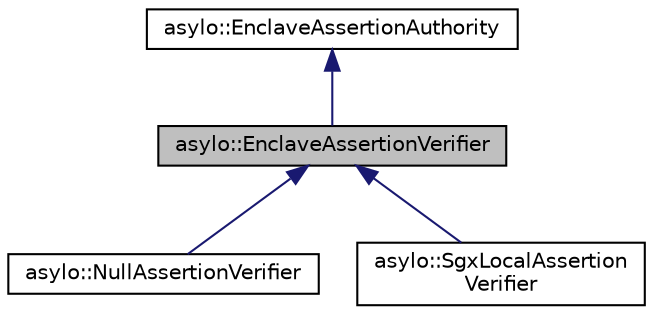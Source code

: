 digraph "asylo::EnclaveAssertionVerifier"
{
  edge [fontname="Helvetica",fontsize="10",labelfontname="Helvetica",labelfontsize="10"];
  node [fontname="Helvetica",fontsize="10",shape=record];
  Node0 [label="asylo::EnclaveAssertionVerifier",height=0.2,width=0.4,color="black", fillcolor="grey75", style="filled", fontcolor="black"];
  Node1 -> Node0 [dir="back",color="midnightblue",fontsize="10",style="solid",fontname="Helvetica"];
  Node1 [label="asylo::EnclaveAssertionAuthority",height=0.2,width=0.4,color="black", fillcolor="white", style="filled",URL="$classasylo_1_1EnclaveAssertionAuthority.html",tooltip="An EnclaveAssertionAuthority is an authority for assertions of a particular identity type..."];
  Node0 -> Node2 [dir="back",color="midnightblue",fontsize="10",style="solid",fontname="Helvetica"];
  Node2 [label="asylo::NullAssertionVerifier",height=0.2,width=0.4,color="black", fillcolor="white", style="filled",URL="$classasylo_1_1NullAssertionVerifier.html",tooltip="An implementation of the EnclaveAssertionVerifier interface for null assertions. "];
  Node0 -> Node3 [dir="back",color="midnightblue",fontsize="10",style="solid",fontname="Helvetica"];
  Node3 [label="asylo::SgxLocalAssertion\lVerifier",height=0.2,width=0.4,color="black", fillcolor="white", style="filled",URL="$classasylo_1_1SgxLocalAssertionVerifier.html",tooltip="An implemention of the EnclaveAssertionVerifier interface for SGX local assertions. "];
}
